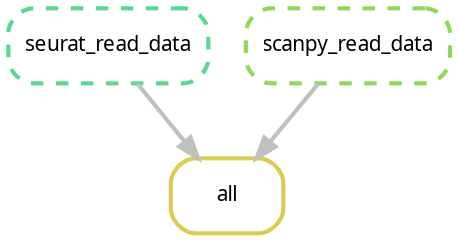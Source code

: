 digraph snakemake_dag {
    graph[bgcolor=white, margin=0];
    node[shape=box, style=rounded, fontname=sans,                 fontsize=10, penwidth=2];
    edge[penwidth=2, color=grey];
	0[label = "all", color = "0.15 0.6 0.85", style="rounded"];
	1[label = "seurat_read_data", color = "0.41 0.6 0.85", style="rounded,dashed"];
	2[label = "scanpy_read_data", color = "0.26 0.6 0.85", style="rounded,dashed"];
	1 -> 0
	2 -> 0
}            
